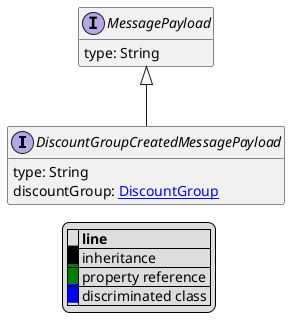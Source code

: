 @startuml

hide empty fields
hide empty methods
legend
|= |= line |
|<back:black>   </back>| inheritance |
|<back:green>   </back>| property reference |
|<back:blue>   </back>| discriminated class |
endlegend
interface DiscountGroupCreatedMessagePayload [[DiscountGroupCreatedMessagePayload.svg]] extends MessagePayload {
    type: String
    discountGroup: [[DiscountGroup.svg DiscountGroup]]
}
interface MessagePayload [[MessagePayload.svg]]  {
    type: String
}





@enduml
